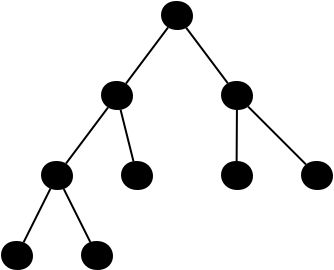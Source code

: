 <?xml version="1.0" encoding="UTF-8"?>
<dia:diagram xmlns:dia="http://www.lysator.liu.se/~alla/dia/">
  <dia:layer name="Фон" visible="true" active="true">
    <dia:object type="Standard - Beziergon" version="0" id="O0">
      <dia:attribute name="obj_pos">
        <dia:point val="19,5"/>
      </dia:attribute>
      <dia:attribute name="obj_bb">
        <dia:rectangle val="18.224,4.95;19.826,6.4"/>
      </dia:attribute>
      <dia:attribute name="bez_points">
        <dia:point val="19,5"/>
        <dia:point val="20,5"/>
        <dia:point val="20.05,6.35"/>
        <dia:point val="19.05,6.35"/>
        <dia:point val="18.05,6.35"/>
        <dia:point val="18,5"/>
      </dia:attribute>
      <dia:attribute name="corner_types">
        <dia:enum val="0"/>
        <dia:enum val="1"/>
        <dia:enum val="0"/>
      </dia:attribute>
      <dia:attribute name="line_width">
        <dia:real val="0.1"/>
      </dia:attribute>
      <dia:attribute name="inner_color">
        <dia:color val="#000000"/>
      </dia:attribute>
      <dia:attribute name="show_background">
        <dia:boolean val="true"/>
      </dia:attribute>
    </dia:object>
    <dia:object type="Standard - Beziergon" version="0" id="O1">
      <dia:attribute name="obj_pos">
        <dia:point val="16,1"/>
      </dia:attribute>
      <dia:attribute name="obj_bb">
        <dia:rectangle val="15.225,0.95;16.826,2.4"/>
      </dia:attribute>
      <dia:attribute name="bez_points">
        <dia:point val="16,1"/>
        <dia:point val="17,1"/>
        <dia:point val="17.05,2.35"/>
        <dia:point val="16.05,2.35"/>
        <dia:point val="15.05,2.35"/>
        <dia:point val="15,1"/>
      </dia:attribute>
      <dia:attribute name="corner_types">
        <dia:enum val="0"/>
        <dia:enum val="1"/>
        <dia:enum val="0"/>
      </dia:attribute>
      <dia:attribute name="line_width">
        <dia:real val="0.1"/>
      </dia:attribute>
      <dia:attribute name="inner_color">
        <dia:color val="#000000"/>
      </dia:attribute>
      <dia:attribute name="show_background">
        <dia:boolean val="true"/>
      </dia:attribute>
    </dia:object>
    <dia:object type="Standard - Beziergon" version="0" id="O2">
      <dia:attribute name="obj_pos">
        <dia:point val="13,5"/>
      </dia:attribute>
      <dia:attribute name="obj_bb">
        <dia:rectangle val="12.225,4.95;13.825,6.4"/>
      </dia:attribute>
      <dia:attribute name="bez_points">
        <dia:point val="13,5"/>
        <dia:point val="14,5"/>
        <dia:point val="14.05,6.35"/>
        <dia:point val="13.05,6.35"/>
        <dia:point val="12.05,6.35"/>
        <dia:point val="12,5"/>
      </dia:attribute>
      <dia:attribute name="corner_types">
        <dia:enum val="0"/>
        <dia:enum val="1"/>
        <dia:enum val="0"/>
      </dia:attribute>
      <dia:attribute name="line_width">
        <dia:real val="0.1"/>
      </dia:attribute>
      <dia:attribute name="inner_color">
        <dia:color val="#000000"/>
      </dia:attribute>
      <dia:attribute name="show_background">
        <dia:boolean val="true"/>
      </dia:attribute>
    </dia:object>
    <dia:object type="Standard - Beziergon" version="0" id="O3">
      <dia:attribute name="obj_pos">
        <dia:point val="19,9"/>
      </dia:attribute>
      <dia:attribute name="obj_bb">
        <dia:rectangle val="18.224,8.95;19.826,10.4"/>
      </dia:attribute>
      <dia:attribute name="bez_points">
        <dia:point val="19,9"/>
        <dia:point val="20,9"/>
        <dia:point val="20.05,10.35"/>
        <dia:point val="19.05,10.35"/>
        <dia:point val="18.05,10.35"/>
        <dia:point val="18,9"/>
      </dia:attribute>
      <dia:attribute name="corner_types">
        <dia:enum val="0"/>
        <dia:enum val="1"/>
        <dia:enum val="0"/>
      </dia:attribute>
      <dia:attribute name="line_width">
        <dia:real val="0.1"/>
      </dia:attribute>
      <dia:attribute name="inner_color">
        <dia:color val="#000000"/>
      </dia:attribute>
      <dia:attribute name="show_background">
        <dia:boolean val="true"/>
      </dia:attribute>
    </dia:object>
    <dia:object type="Standard - Beziergon" version="0" id="O4">
      <dia:attribute name="obj_pos">
        <dia:point val="23,9"/>
      </dia:attribute>
      <dia:attribute name="obj_bb">
        <dia:rectangle val="22.224,8.95;23.826,10.4"/>
      </dia:attribute>
      <dia:attribute name="bez_points">
        <dia:point val="23,9"/>
        <dia:point val="24,9"/>
        <dia:point val="24.05,10.35"/>
        <dia:point val="23.05,10.35"/>
        <dia:point val="22.05,10.35"/>
        <dia:point val="22,9"/>
      </dia:attribute>
      <dia:attribute name="corner_types">
        <dia:enum val="0"/>
        <dia:enum val="1"/>
        <dia:enum val="0"/>
      </dia:attribute>
      <dia:attribute name="line_width">
        <dia:real val="0.1"/>
      </dia:attribute>
      <dia:attribute name="inner_color">
        <dia:color val="#000000"/>
      </dia:attribute>
      <dia:attribute name="show_background">
        <dia:boolean val="true"/>
      </dia:attribute>
    </dia:object>
    <dia:object type="Standard - Beziergon" version="0" id="O5">
      <dia:attribute name="obj_pos">
        <dia:point val="10,9"/>
      </dia:attribute>
      <dia:attribute name="obj_bb">
        <dia:rectangle val="9.225,8.95;10.825,10.4"/>
      </dia:attribute>
      <dia:attribute name="bez_points">
        <dia:point val="10,9"/>
        <dia:point val="11,9"/>
        <dia:point val="11.05,10.35"/>
        <dia:point val="10.05,10.35"/>
        <dia:point val="9.05,10.35"/>
        <dia:point val="9,9"/>
      </dia:attribute>
      <dia:attribute name="corner_types">
        <dia:enum val="0"/>
        <dia:enum val="1"/>
        <dia:enum val="0"/>
      </dia:attribute>
      <dia:attribute name="line_width">
        <dia:real val="0.1"/>
      </dia:attribute>
      <dia:attribute name="inner_color">
        <dia:color val="#000000"/>
      </dia:attribute>
      <dia:attribute name="show_background">
        <dia:boolean val="true"/>
      </dia:attribute>
    </dia:object>
    <dia:object type="Standard - Beziergon" version="0" id="O6">
      <dia:attribute name="obj_pos">
        <dia:point val="14,9"/>
      </dia:attribute>
      <dia:attribute name="obj_bb">
        <dia:rectangle val="13.225,8.95;14.825,10.4"/>
      </dia:attribute>
      <dia:attribute name="bez_points">
        <dia:point val="14,9"/>
        <dia:point val="15,9"/>
        <dia:point val="15.05,10.35"/>
        <dia:point val="14.05,10.35"/>
        <dia:point val="13.05,10.35"/>
        <dia:point val="13,9"/>
      </dia:attribute>
      <dia:attribute name="corner_types">
        <dia:enum val="0"/>
        <dia:enum val="1"/>
        <dia:enum val="0"/>
      </dia:attribute>
      <dia:attribute name="line_width">
        <dia:real val="0.1"/>
      </dia:attribute>
      <dia:attribute name="inner_color">
        <dia:color val="#000000"/>
      </dia:attribute>
      <dia:attribute name="show_background">
        <dia:boolean val="true"/>
      </dia:attribute>
    </dia:object>
    <dia:object type="Standard - Beziergon" version="0" id="O7">
      <dia:attribute name="obj_pos">
        <dia:point val="8,13"/>
      </dia:attribute>
      <dia:attribute name="obj_bb">
        <dia:rectangle val="7.225,12.95;8.825,14.4"/>
      </dia:attribute>
      <dia:attribute name="bez_points">
        <dia:point val="8,13"/>
        <dia:point val="9,13"/>
        <dia:point val="9.05,14.35"/>
        <dia:point val="8.05,14.35"/>
        <dia:point val="7.05,14.35"/>
        <dia:point val="7,13"/>
      </dia:attribute>
      <dia:attribute name="corner_types">
        <dia:enum val="0"/>
        <dia:enum val="1"/>
        <dia:enum val="0"/>
      </dia:attribute>
      <dia:attribute name="line_width">
        <dia:real val="0.1"/>
      </dia:attribute>
      <dia:attribute name="inner_color">
        <dia:color val="#000000"/>
      </dia:attribute>
      <dia:attribute name="show_background">
        <dia:boolean val="true"/>
      </dia:attribute>
    </dia:object>
    <dia:object type="Standard - Beziergon" version="0" id="O8">
      <dia:attribute name="obj_pos">
        <dia:point val="12,13"/>
      </dia:attribute>
      <dia:attribute name="obj_bb">
        <dia:rectangle val="11.225,12.95;12.825,14.4"/>
      </dia:attribute>
      <dia:attribute name="bez_points">
        <dia:point val="12,13"/>
        <dia:point val="13,13"/>
        <dia:point val="13.05,14.35"/>
        <dia:point val="12.05,14.35"/>
        <dia:point val="11.05,14.35"/>
        <dia:point val="11,13"/>
      </dia:attribute>
      <dia:attribute name="corner_types">
        <dia:enum val="0"/>
        <dia:enum val="1"/>
        <dia:enum val="0"/>
      </dia:attribute>
      <dia:attribute name="line_width">
        <dia:real val="0.1"/>
      </dia:attribute>
      <dia:attribute name="inner_color">
        <dia:color val="#000000"/>
      </dia:attribute>
      <dia:attribute name="show_background">
        <dia:boolean val="true"/>
      </dia:attribute>
    </dia:object>
    <dia:object type="Standard - Line" version="0" id="O9">
      <dia:attribute name="obj_pos">
        <dia:point val="15.578,2.271"/>
      </dia:attribute>
      <dia:attribute name="obj_bb">
        <dia:rectangle val="13.402,2.201;15.648,5.149"/>
      </dia:attribute>
      <dia:attribute name="conn_endpoints">
        <dia:point val="15.578,2.271"/>
        <dia:point val="13.472,5.079"/>
      </dia:attribute>
      <dia:attribute name="numcp">
        <dia:int val="1"/>
      </dia:attribute>
      <dia:connections>
        <dia:connection handle="0" to="O1" connection="4"/>
        <dia:connection handle="1" to="O2" connection="4"/>
      </dia:connections>
    </dia:object>
    <dia:object type="Standard - Line" version="0" id="O10">
      <dia:attribute name="obj_pos">
        <dia:point val="10.361,10.347"/>
      </dia:attribute>
      <dia:attribute name="obj_bb">
        <dia:rectangle val="10.294,10.28;11.756,13.07"/>
      </dia:attribute>
      <dia:attribute name="conn_endpoints">
        <dia:point val="10.361,10.347"/>
        <dia:point val="11.689,13.003"/>
      </dia:attribute>
      <dia:attribute name="numcp">
        <dia:int val="1"/>
      </dia:attribute>
      <dia:connections>
        <dia:connection handle="0" to="O5" connection="4"/>
        <dia:connection handle="1" to="O8" connection="4"/>
      </dia:connections>
    </dia:object>
    <dia:object type="Standard - Line" version="0" id="O11">
      <dia:attribute name="obj_pos">
        <dia:point val="9.698,10.328"/>
      </dia:attribute>
      <dia:attribute name="obj_bb">
        <dia:rectangle val="8.285,10.261;9.765,13.089"/>
      </dia:attribute>
      <dia:attribute name="conn_endpoints">
        <dia:point val="9.698,10.328"/>
        <dia:point val="8.352,13.022"/>
      </dia:attribute>
      <dia:attribute name="numcp">
        <dia:int val="1"/>
      </dia:attribute>
      <dia:connections>
        <dia:connection handle="0" to="O5" connection="4"/>
        <dia:connection handle="1" to="O7" connection="4"/>
      </dia:connections>
    </dia:object>
    <dia:object type="Standard - Line" version="0" id="O12">
      <dia:attribute name="obj_pos">
        <dia:point val="12.578,6.271"/>
      </dia:attribute>
      <dia:attribute name="obj_bb">
        <dia:rectangle val="10.402,6.201;12.648,9.149"/>
      </dia:attribute>
      <dia:attribute name="conn_endpoints">
        <dia:point val="12.578,6.271"/>
        <dia:point val="10.472,9.079"/>
      </dia:attribute>
      <dia:attribute name="numcp">
        <dia:int val="1"/>
      </dia:attribute>
      <dia:connections>
        <dia:connection handle="0" to="O2" connection="4"/>
        <dia:connection handle="1" to="O5" connection="4"/>
      </dia:connections>
    </dia:object>
    <dia:object type="Standard - Line" version="0" id="O13">
      <dia:attribute name="obj_pos">
        <dia:point val="13.201,6.379"/>
      </dia:attribute>
      <dia:attribute name="obj_bb">
        <dia:rectangle val="13.14,6.318;13.91,9.032"/>
      </dia:attribute>
      <dia:attribute name="conn_endpoints">
        <dia:point val="13.201,6.379"/>
        <dia:point val="13.849,8.971"/>
      </dia:attribute>
      <dia:attribute name="numcp">
        <dia:int val="1"/>
      </dia:attribute>
      <dia:connections>
        <dia:connection handle="0" to="O2" connection="4"/>
        <dia:connection handle="1" to="O6" connection="4"/>
      </dia:connections>
    </dia:object>
    <dia:object type="Standard - Line" version="0" id="O14">
      <dia:attribute name="obj_pos">
        <dia:point val="19.021,6.395"/>
      </dia:attribute>
      <dia:attribute name="obj_bb">
        <dia:rectangle val="18.95,6.345;19.071,10.05"/>
      </dia:attribute>
      <dia:attribute name="conn_endpoints">
        <dia:point val="19.021,6.395"/>
        <dia:point val="19,10"/>
      </dia:attribute>
      <dia:attribute name="numcp">
        <dia:int val="1"/>
      </dia:attribute>
      <dia:connections>
        <dia:connection handle="0" to="O0" connection="4"/>
      </dia:connections>
    </dia:object>
    <dia:object type="Standard - Line" version="0" id="O15">
      <dia:attribute name="obj_pos">
        <dia:point val="16.483,2.285"/>
      </dia:attribute>
      <dia:attribute name="obj_bb">
        <dia:rectangle val="16.413,2.215;18.637,5.135"/>
      </dia:attribute>
      <dia:attribute name="conn_endpoints">
        <dia:point val="16.483,2.285"/>
        <dia:point val="18.567,5.065"/>
      </dia:attribute>
      <dia:attribute name="numcp">
        <dia:int val="1"/>
      </dia:attribute>
      <dia:connections>
        <dia:connection handle="0" to="O1" connection="4"/>
        <dia:connection handle="1" to="O0" connection="4"/>
      </dia:connections>
    </dia:object>
    <dia:object type="Standard - Line" version="0" id="O16">
      <dia:attribute name="obj_pos">
        <dia:point val="19.577,6.227"/>
      </dia:attribute>
      <dia:attribute name="obj_bb">
        <dia:rectangle val="19.506,6.156;22.544,9.194"/>
      </dia:attribute>
      <dia:attribute name="conn_endpoints">
        <dia:point val="19.577,6.227"/>
        <dia:point val="22.473,9.123"/>
      </dia:attribute>
      <dia:attribute name="numcp">
        <dia:int val="1"/>
      </dia:attribute>
      <dia:connections>
        <dia:connection handle="0" to="O0" connection="4"/>
        <dia:connection handle="1" to="O4" connection="4"/>
      </dia:connections>
    </dia:object>
  </dia:layer>
</dia:diagram>
